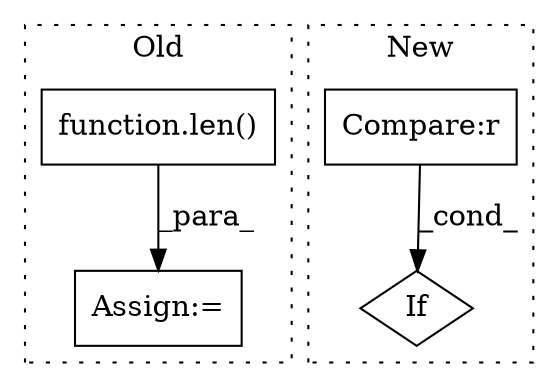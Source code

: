 digraph G {
subgraph cluster0 {
1 [label="function.len()" a="75" s="8901,8914" l="4,1" shape="box"];
4 [label="Assign:=" a="68" s="8897" l="3" shape="box"];
label = "Old";
style="dotted";
}
subgraph cluster1 {
2 [label="If" a="96" s="16325,16353" l="3,10" shape="diamond"];
3 [label="Compare:r" a="40" s="16328" l="25" shape="box"];
label = "New";
style="dotted";
}
1 -> 4 [label="_para_"];
3 -> 2 [label="_cond_"];
}